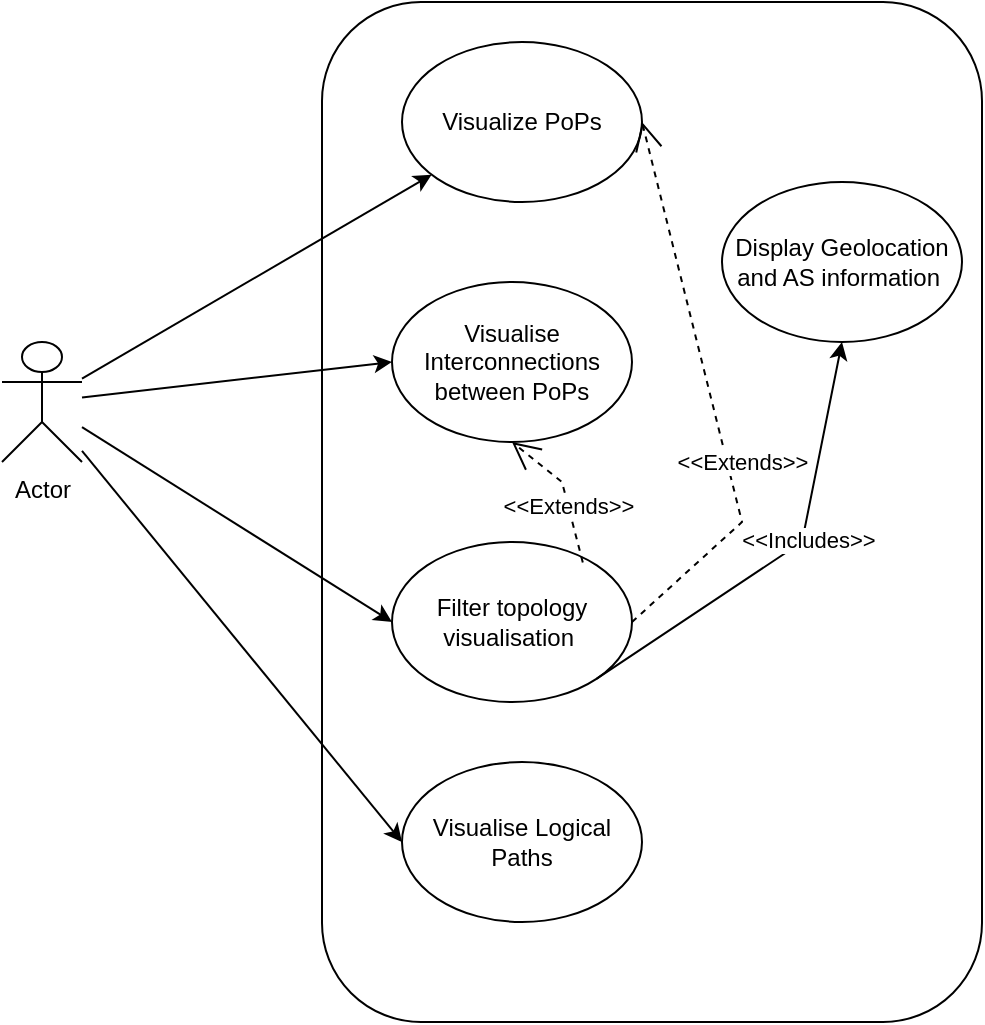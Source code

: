 <mxfile version="21.7.1" type="github">
  <diagram name="Page-1" id="og73DAF0mpAkBcqMTUm9">
    <mxGraphModel dx="1290" dy="581" grid="1" gridSize="10" guides="1" tooltips="1" connect="1" arrows="1" fold="1" page="1" pageScale="1" pageWidth="850" pageHeight="1100" math="0" shadow="0">
      <root>
        <mxCell id="0" />
        <mxCell id="1" parent="0" />
        <mxCell id="57NLhwqhJBmVWR9StV0I-1" value="" style="rounded=1;whiteSpace=wrap;html=1;" parent="1" vertex="1">
          <mxGeometry x="270" y="30" width="330" height="510" as="geometry" />
        </mxCell>
        <mxCell id="57NLhwqhJBmVWR9StV0I-2" value="Actor" style="shape=umlActor;verticalLabelPosition=bottom;verticalAlign=top;html=1;outlineConnect=0;" parent="1" vertex="1">
          <mxGeometry x="110" y="200" width="40" height="60" as="geometry" />
        </mxCell>
        <mxCell id="57NLhwqhJBmVWR9StV0I-3" value="Visualize PoPs" style="ellipse;whiteSpace=wrap;html=1;" parent="1" vertex="1">
          <mxGeometry x="310" y="50" width="120" height="80" as="geometry" />
        </mxCell>
        <mxCell id="57NLhwqhJBmVWR9StV0I-4" value="Visualise Interconnections between PoPs" style="ellipse;whiteSpace=wrap;html=1;" parent="1" vertex="1">
          <mxGeometry x="305" y="170" width="120" height="80" as="geometry" />
        </mxCell>
        <mxCell id="57NLhwqhJBmVWR9StV0I-5" value="Filter topology visualisation&amp;nbsp;" style="ellipse;whiteSpace=wrap;html=1;" parent="1" vertex="1">
          <mxGeometry x="305" y="300" width="120" height="80" as="geometry" />
        </mxCell>
        <mxCell id="57NLhwqhJBmVWR9StV0I-6" value="Visualise Logical Paths" style="ellipse;whiteSpace=wrap;html=1;" parent="1" vertex="1">
          <mxGeometry x="310" y="410" width="120" height="80" as="geometry" />
        </mxCell>
        <mxCell id="57NLhwqhJBmVWR9StV0I-8" value="" style="endArrow=classic;html=1;rounded=0;" parent="1" source="57NLhwqhJBmVWR9StV0I-2" target="57NLhwqhJBmVWR9StV0I-3" edge="1">
          <mxGeometry width="50" height="50" relative="1" as="geometry">
            <mxPoint x="160" y="310" as="sourcePoint" />
            <mxPoint x="210" y="260" as="targetPoint" />
          </mxGeometry>
        </mxCell>
        <mxCell id="57NLhwqhJBmVWR9StV0I-9" value="Display Geolocation and AS information&amp;nbsp;" style="ellipse;whiteSpace=wrap;html=1;" parent="1" vertex="1">
          <mxGeometry x="470" y="120" width="120" height="80" as="geometry" />
        </mxCell>
        <mxCell id="57NLhwqhJBmVWR9StV0I-10" value="&amp;lt;&amp;lt;Extends&amp;gt;&amp;gt;" style="endArrow=open;endSize=12;dashed=1;html=1;rounded=0;exitX=1;exitY=0.5;exitDx=0;exitDy=0;entryX=1;entryY=0.5;entryDx=0;entryDy=0;" parent="1" source="57NLhwqhJBmVWR9StV0I-5" target="57NLhwqhJBmVWR9StV0I-3" edge="1">
          <mxGeometry x="-0.263" y="-7" width="160" relative="1" as="geometry">
            <mxPoint x="60" y="370" as="sourcePoint" />
            <mxPoint x="220" y="370" as="targetPoint" />
            <Array as="points">
              <mxPoint x="480" y="290" />
            </Array>
            <mxPoint as="offset" />
          </mxGeometry>
        </mxCell>
        <mxCell id="57NLhwqhJBmVWR9StV0I-11" value="&amp;lt;&amp;lt;Extends&amp;gt;&amp;gt;" style="endArrow=open;endSize=12;dashed=1;html=1;rounded=0;exitX=0.795;exitY=0.128;exitDx=0;exitDy=0;entryX=0.5;entryY=1;entryDx=0;entryDy=0;exitPerimeter=0;" parent="1" source="57NLhwqhJBmVWR9StV0I-5" target="57NLhwqhJBmVWR9StV0I-4" edge="1">
          <mxGeometry x="-0.198" width="160" relative="1" as="geometry">
            <mxPoint x="435" y="350" as="sourcePoint" />
            <mxPoint x="440" y="100" as="targetPoint" />
            <Array as="points">
              <mxPoint x="390" y="270" />
            </Array>
            <mxPoint as="offset" />
          </mxGeometry>
        </mxCell>
        <mxCell id="57NLhwqhJBmVWR9StV0I-13" value="" style="endArrow=classic;html=1;rounded=0;exitX=1;exitY=1;exitDx=0;exitDy=0;entryX=0.5;entryY=1;entryDx=0;entryDy=0;" parent="1" source="57NLhwqhJBmVWR9StV0I-5" target="57NLhwqhJBmVWR9StV0I-9" edge="1">
          <mxGeometry width="50" height="50" relative="1" as="geometry">
            <mxPoint x="425" y="395" as="sourcePoint" />
            <mxPoint x="591" y="340" as="targetPoint" />
            <Array as="points">
              <mxPoint x="510" y="300" />
            </Array>
          </mxGeometry>
        </mxCell>
        <mxCell id="57NLhwqhJBmVWR9StV0I-14" value="&amp;lt;&amp;lt;Includes&amp;gt;&amp;gt;" style="edgeLabel;html=1;align=center;verticalAlign=middle;resizable=0;points=[];" parent="57NLhwqhJBmVWR9StV0I-13" vertex="1" connectable="0">
          <mxGeometry x="0.108" y="-2" relative="1" as="geometry">
            <mxPoint as="offset" />
          </mxGeometry>
        </mxCell>
        <mxCell id="57NLhwqhJBmVWR9StV0I-15" value="" style="endArrow=classic;html=1;rounded=0;entryX=0;entryY=0.5;entryDx=0;entryDy=0;" parent="1" source="57NLhwqhJBmVWR9StV0I-2" target="57NLhwqhJBmVWR9StV0I-4" edge="1">
          <mxGeometry width="50" height="50" relative="1" as="geometry">
            <mxPoint x="160" y="228" as="sourcePoint" />
            <mxPoint x="335" y="126" as="targetPoint" />
          </mxGeometry>
        </mxCell>
        <mxCell id="57NLhwqhJBmVWR9StV0I-16" value="" style="endArrow=classic;html=1;rounded=0;entryX=0;entryY=0.5;entryDx=0;entryDy=0;" parent="1" source="57NLhwqhJBmVWR9StV0I-2" target="57NLhwqhJBmVWR9StV0I-5" edge="1">
          <mxGeometry width="50" height="50" relative="1" as="geometry">
            <mxPoint x="170" y="238" as="sourcePoint" />
            <mxPoint x="345" y="136" as="targetPoint" />
          </mxGeometry>
        </mxCell>
        <mxCell id="57NLhwqhJBmVWR9StV0I-17" value="" style="endArrow=classic;html=1;rounded=0;entryX=0;entryY=0.5;entryDx=0;entryDy=0;" parent="1" source="57NLhwqhJBmVWR9StV0I-2" target="57NLhwqhJBmVWR9StV0I-6" edge="1">
          <mxGeometry width="50" height="50" relative="1" as="geometry">
            <mxPoint x="180" y="248" as="sourcePoint" />
            <mxPoint x="355" y="146" as="targetPoint" />
          </mxGeometry>
        </mxCell>
      </root>
    </mxGraphModel>
  </diagram>
</mxfile>
